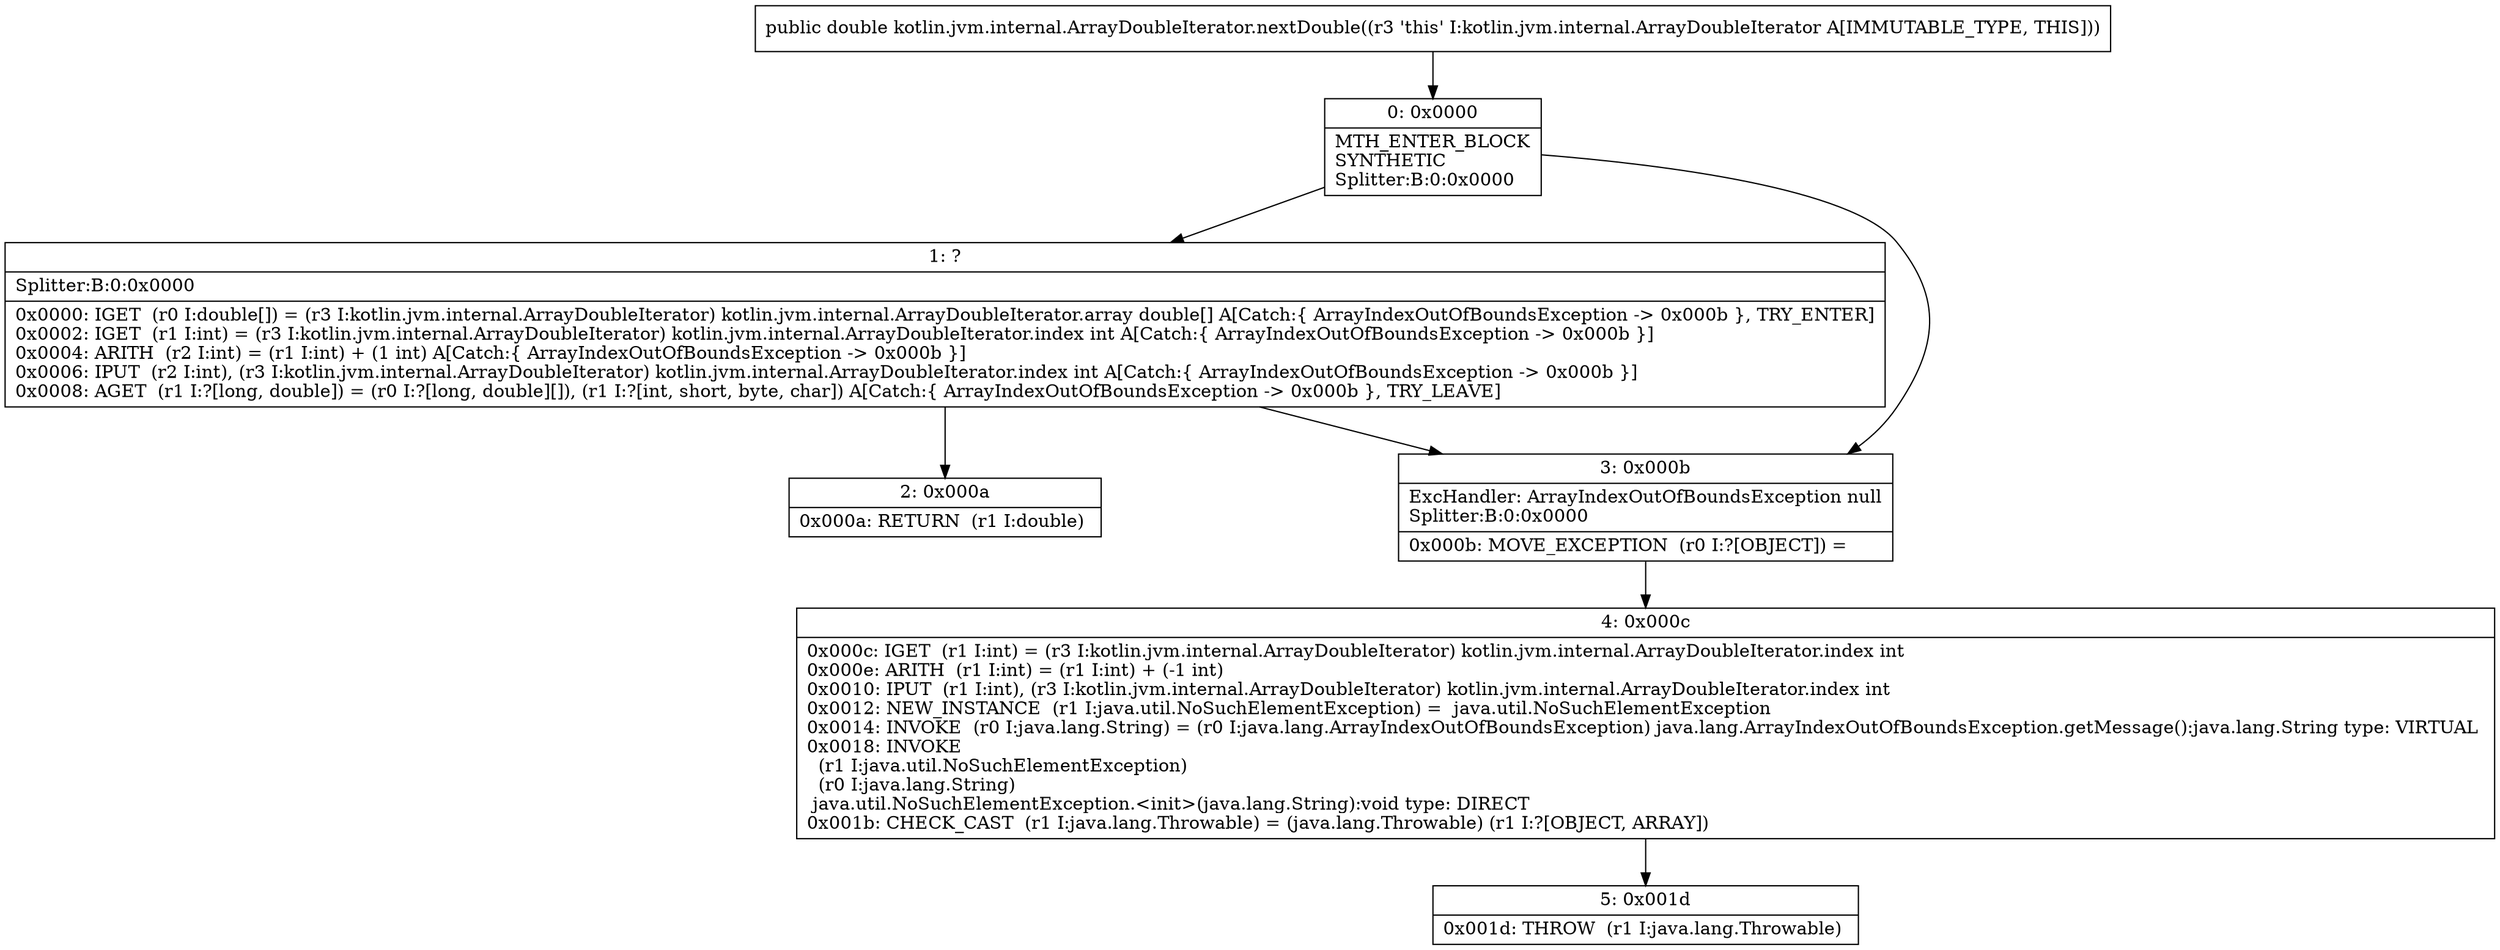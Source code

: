 digraph "CFG forkotlin.jvm.internal.ArrayDoubleIterator.nextDouble()D" {
Node_0 [shape=record,label="{0\:\ 0x0000|MTH_ENTER_BLOCK\lSYNTHETIC\lSplitter:B:0:0x0000\l}"];
Node_1 [shape=record,label="{1\:\ ?|Splitter:B:0:0x0000\l|0x0000: IGET  (r0 I:double[]) = (r3 I:kotlin.jvm.internal.ArrayDoubleIterator) kotlin.jvm.internal.ArrayDoubleIterator.array double[] A[Catch:\{ ArrayIndexOutOfBoundsException \-\> 0x000b \}, TRY_ENTER]\l0x0002: IGET  (r1 I:int) = (r3 I:kotlin.jvm.internal.ArrayDoubleIterator) kotlin.jvm.internal.ArrayDoubleIterator.index int A[Catch:\{ ArrayIndexOutOfBoundsException \-\> 0x000b \}]\l0x0004: ARITH  (r2 I:int) = (r1 I:int) + (1 int) A[Catch:\{ ArrayIndexOutOfBoundsException \-\> 0x000b \}]\l0x0006: IPUT  (r2 I:int), (r3 I:kotlin.jvm.internal.ArrayDoubleIterator) kotlin.jvm.internal.ArrayDoubleIterator.index int A[Catch:\{ ArrayIndexOutOfBoundsException \-\> 0x000b \}]\l0x0008: AGET  (r1 I:?[long, double]) = (r0 I:?[long, double][]), (r1 I:?[int, short, byte, char]) A[Catch:\{ ArrayIndexOutOfBoundsException \-\> 0x000b \}, TRY_LEAVE]\l}"];
Node_2 [shape=record,label="{2\:\ 0x000a|0x000a: RETURN  (r1 I:double) \l}"];
Node_3 [shape=record,label="{3\:\ 0x000b|ExcHandler: ArrayIndexOutOfBoundsException null\lSplitter:B:0:0x0000\l|0x000b: MOVE_EXCEPTION  (r0 I:?[OBJECT]) =  \l}"];
Node_4 [shape=record,label="{4\:\ 0x000c|0x000c: IGET  (r1 I:int) = (r3 I:kotlin.jvm.internal.ArrayDoubleIterator) kotlin.jvm.internal.ArrayDoubleIterator.index int \l0x000e: ARITH  (r1 I:int) = (r1 I:int) + (\-1 int) \l0x0010: IPUT  (r1 I:int), (r3 I:kotlin.jvm.internal.ArrayDoubleIterator) kotlin.jvm.internal.ArrayDoubleIterator.index int \l0x0012: NEW_INSTANCE  (r1 I:java.util.NoSuchElementException) =  java.util.NoSuchElementException \l0x0014: INVOKE  (r0 I:java.lang.String) = (r0 I:java.lang.ArrayIndexOutOfBoundsException) java.lang.ArrayIndexOutOfBoundsException.getMessage():java.lang.String type: VIRTUAL \l0x0018: INVOKE  \l  (r1 I:java.util.NoSuchElementException)\l  (r0 I:java.lang.String)\l java.util.NoSuchElementException.\<init\>(java.lang.String):void type: DIRECT \l0x001b: CHECK_CAST  (r1 I:java.lang.Throwable) = (java.lang.Throwable) (r1 I:?[OBJECT, ARRAY]) \l}"];
Node_5 [shape=record,label="{5\:\ 0x001d|0x001d: THROW  (r1 I:java.lang.Throwable) \l}"];
MethodNode[shape=record,label="{public double kotlin.jvm.internal.ArrayDoubleIterator.nextDouble((r3 'this' I:kotlin.jvm.internal.ArrayDoubleIterator A[IMMUTABLE_TYPE, THIS])) }"];
MethodNode -> Node_0;
Node_0 -> Node_1;
Node_0 -> Node_3;
Node_1 -> Node_2;
Node_1 -> Node_3;
Node_3 -> Node_4;
Node_4 -> Node_5;
}

